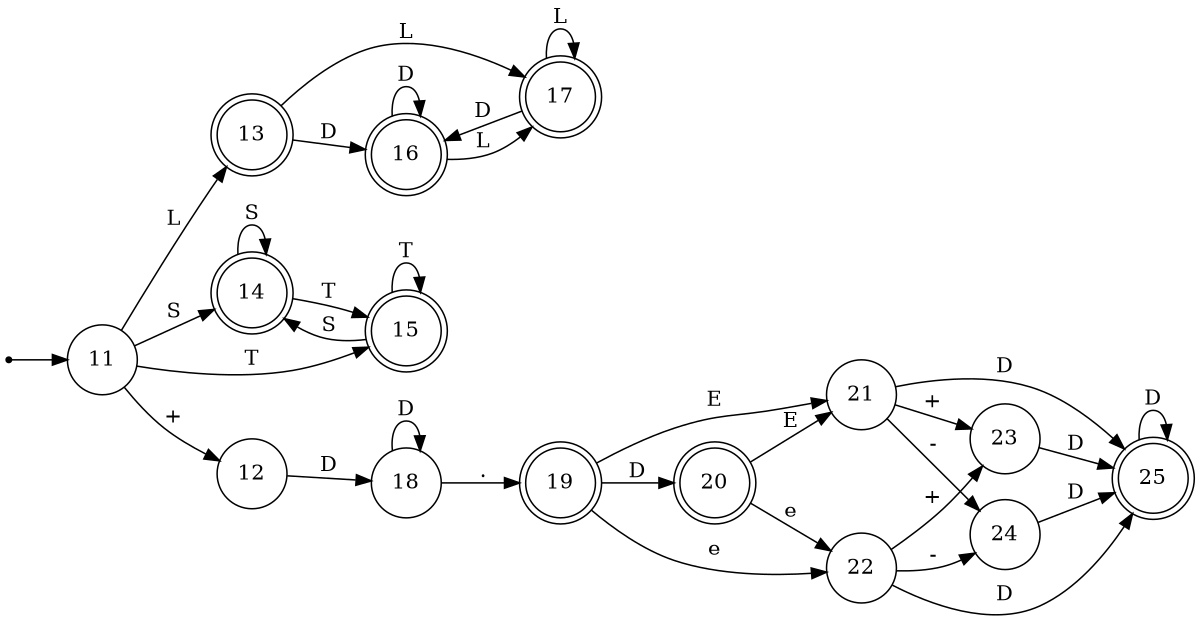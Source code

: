digraph finite_state_machine {
rankdir=LR;
size="8,5"
node [shape = doublecircle]; 13;
node [shape = doublecircle]; 14;
node [shape = doublecircle]; 15;
node [shape = doublecircle]; 16;
node [shape = doublecircle]; 17;
node [shape = doublecircle]; 19;
node [shape = doublecircle]; 20;
node [shape = doublecircle]; 25;
node [shape = point ]; qi;
node [shape = circle];
qi -> 11;
11 -> 12 [ label = "+"] 11 -> 13 [ label = "L"] 11 -> 14 [ label = "S"] 11 -> 15 [ label = "T"] 12 -> 18 [ label = "D"] 13 -> 16 [ label = "D"] 13 -> 17 [ label = "L"] 14 -> 14 [ label = "S"] 14 -> 15 [ label = "T"] 15 -> 14 [ label = "S"] 15 -> 15 [ label = "T"] 16 -> 16 [ label = "D"] 16 -> 17 [ label = "L"] 17 -> 16 [ label = "D"] 17 -> 17 [ label = "L"] 18 -> 18 [ label = "D"] 18 -> 19 [ label = "."] 19 -> 20 [ label = "D"] 19 -> 21 [ label = "E"] 19 -> 22 [ label = "e"] 20 -> 21 [ label = "E"] 20 -> 22 [ label = "e"] 21 -> 23 [ label = "+"] 21 -> 24 [ label = "-"] 21 -> 25 [ label = "D"] 22 -> 23 [ label = "+"] 22 -> 24 [ label = "-"] 22 -> 25 [ label = "D"] 23 -> 25 [ label = "D"] 24 -> 25 [ label = "D"] 25 -> 25 [ label = "D"] }